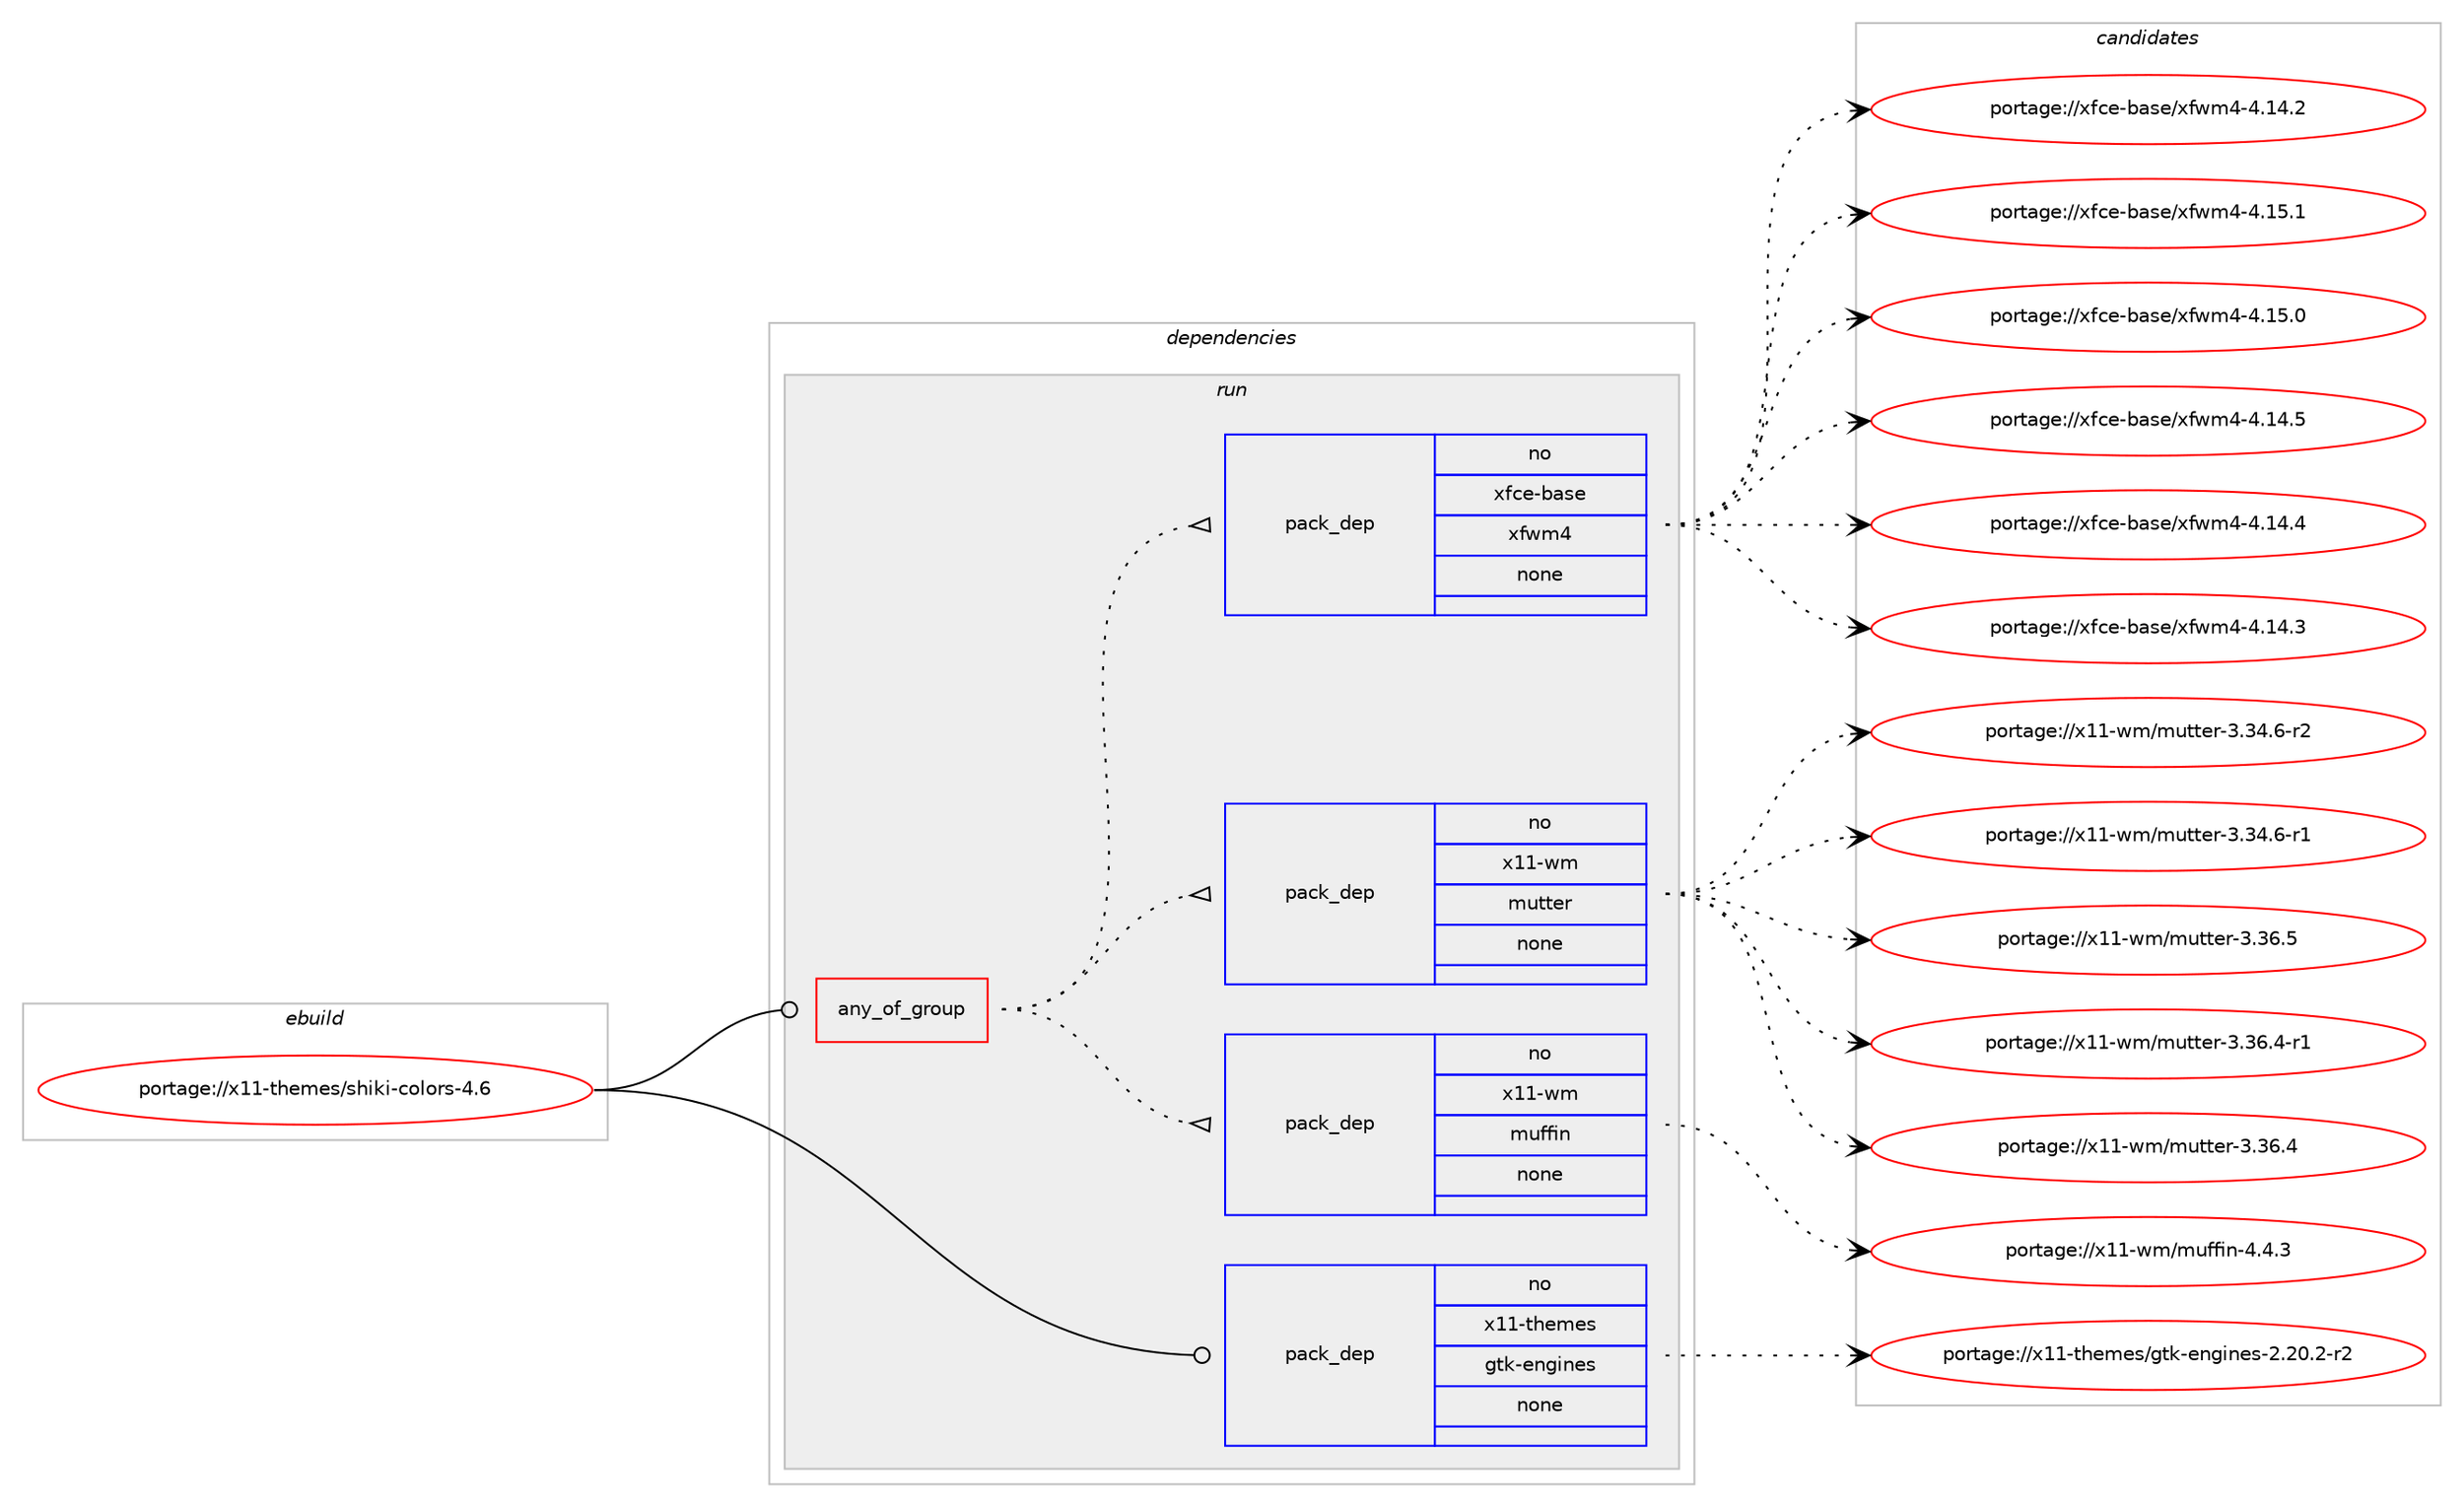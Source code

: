 digraph prolog {

# *************
# Graph options
# *************

newrank=true;
concentrate=true;
compound=true;
graph [rankdir=LR,fontname=Helvetica,fontsize=10,ranksep=1.5];#, ranksep=2.5, nodesep=0.2];
edge  [arrowhead=vee];
node  [fontname=Helvetica,fontsize=10];

# **********
# The ebuild
# **********

subgraph cluster_leftcol {
color=gray;
rank=same;
label=<<i>ebuild</i>>;
id [label="portage://x11-themes/shiki-colors-4.6", color=red, width=4, href="../x11-themes/shiki-colors-4.6.svg"];
}

# ****************
# The dependencies
# ****************

subgraph cluster_midcol {
color=gray;
label=<<i>dependencies</i>>;
subgraph cluster_compile {
fillcolor="#eeeeee";
style=filled;
label=<<i>compile</i>>;
}
subgraph cluster_compileandrun {
fillcolor="#eeeeee";
style=filled;
label=<<i>compile and run</i>>;
}
subgraph cluster_run {
fillcolor="#eeeeee";
style=filled;
label=<<i>run</i>>;
subgraph any6 {
dependency551 [label=<<TABLE BORDER="0" CELLBORDER="1" CELLSPACING="0" CELLPADDING="4"><TR><TD CELLPADDING="10">any_of_group</TD></TR></TABLE>>, shape=none, color=red];subgraph pack453 {
dependency552 [label=<<TABLE BORDER="0" CELLBORDER="1" CELLSPACING="0" CELLPADDING="4" WIDTH="220"><TR><TD ROWSPAN="6" CELLPADDING="30">pack_dep</TD></TR><TR><TD WIDTH="110">no</TD></TR><TR><TD>x11-wm</TD></TR><TR><TD>muffin</TD></TR><TR><TD>none</TD></TR><TR><TD></TD></TR></TABLE>>, shape=none, color=blue];
}
dependency551:e -> dependency552:w [weight=20,style="dotted",arrowhead="oinv"];
subgraph pack454 {
dependency553 [label=<<TABLE BORDER="0" CELLBORDER="1" CELLSPACING="0" CELLPADDING="4" WIDTH="220"><TR><TD ROWSPAN="6" CELLPADDING="30">pack_dep</TD></TR><TR><TD WIDTH="110">no</TD></TR><TR><TD>x11-wm</TD></TR><TR><TD>mutter</TD></TR><TR><TD>none</TD></TR><TR><TD></TD></TR></TABLE>>, shape=none, color=blue];
}
dependency551:e -> dependency553:w [weight=20,style="dotted",arrowhead="oinv"];
subgraph pack455 {
dependency554 [label=<<TABLE BORDER="0" CELLBORDER="1" CELLSPACING="0" CELLPADDING="4" WIDTH="220"><TR><TD ROWSPAN="6" CELLPADDING="30">pack_dep</TD></TR><TR><TD WIDTH="110">no</TD></TR><TR><TD>xfce-base</TD></TR><TR><TD>xfwm4</TD></TR><TR><TD>none</TD></TR><TR><TD></TD></TR></TABLE>>, shape=none, color=blue];
}
dependency551:e -> dependency554:w [weight=20,style="dotted",arrowhead="oinv"];
}
id:e -> dependency551:w [weight=20,style="solid",arrowhead="odot"];
subgraph pack456 {
dependency555 [label=<<TABLE BORDER="0" CELLBORDER="1" CELLSPACING="0" CELLPADDING="4" WIDTH="220"><TR><TD ROWSPAN="6" CELLPADDING="30">pack_dep</TD></TR><TR><TD WIDTH="110">no</TD></TR><TR><TD>x11-themes</TD></TR><TR><TD>gtk-engines</TD></TR><TR><TD>none</TD></TR><TR><TD></TD></TR></TABLE>>, shape=none, color=blue];
}
id:e -> dependency555:w [weight=20,style="solid",arrowhead="odot"];
}
}

# **************
# The candidates
# **************

subgraph cluster_choices {
rank=same;
color=gray;
label=<<i>candidates</i>>;

subgraph choice453 {
color=black;
nodesep=1;
choice12049494511910947109117102102105110455246524651 [label="portage://x11-wm/muffin-4.4.3", color=red, width=4,href="../x11-wm/muffin-4.4.3.svg"];
dependency552:e -> choice12049494511910947109117102102105110455246524651:w [style=dotted,weight="100"];
}
subgraph choice454 {
color=black;
nodesep=1;
choice1204949451191094710911711611610111445514651544653 [label="portage://x11-wm/mutter-3.36.5", color=red, width=4,href="../x11-wm/mutter-3.36.5.svg"];
choice12049494511910947109117116116101114455146515446524511449 [label="portage://x11-wm/mutter-3.36.4-r1", color=red, width=4,href="../x11-wm/mutter-3.36.4-r1.svg"];
choice1204949451191094710911711611610111445514651544652 [label="portage://x11-wm/mutter-3.36.4", color=red, width=4,href="../x11-wm/mutter-3.36.4.svg"];
choice12049494511910947109117116116101114455146515246544511450 [label="portage://x11-wm/mutter-3.34.6-r2", color=red, width=4,href="../x11-wm/mutter-3.34.6-r2.svg"];
choice12049494511910947109117116116101114455146515246544511449 [label="portage://x11-wm/mutter-3.34.6-r1", color=red, width=4,href="../x11-wm/mutter-3.34.6-r1.svg"];
dependency553:e -> choice1204949451191094710911711611610111445514651544653:w [style=dotted,weight="100"];
dependency553:e -> choice12049494511910947109117116116101114455146515446524511449:w [style=dotted,weight="100"];
dependency553:e -> choice1204949451191094710911711611610111445514651544652:w [style=dotted,weight="100"];
dependency553:e -> choice12049494511910947109117116116101114455146515246544511450:w [style=dotted,weight="100"];
dependency553:e -> choice12049494511910947109117116116101114455146515246544511449:w [style=dotted,weight="100"];
}
subgraph choice455 {
color=black;
nodesep=1;
choice12010299101459897115101471201021191095245524649534649 [label="portage://xfce-base/xfwm4-4.15.1", color=red, width=4,href="../xfce-base/xfwm4-4.15.1.svg"];
choice12010299101459897115101471201021191095245524649534648 [label="portage://xfce-base/xfwm4-4.15.0", color=red, width=4,href="../xfce-base/xfwm4-4.15.0.svg"];
choice12010299101459897115101471201021191095245524649524653 [label="portage://xfce-base/xfwm4-4.14.5", color=red, width=4,href="../xfce-base/xfwm4-4.14.5.svg"];
choice12010299101459897115101471201021191095245524649524652 [label="portage://xfce-base/xfwm4-4.14.4", color=red, width=4,href="../xfce-base/xfwm4-4.14.4.svg"];
choice12010299101459897115101471201021191095245524649524651 [label="portage://xfce-base/xfwm4-4.14.3", color=red, width=4,href="../xfce-base/xfwm4-4.14.3.svg"];
choice12010299101459897115101471201021191095245524649524650 [label="portage://xfce-base/xfwm4-4.14.2", color=red, width=4,href="../xfce-base/xfwm4-4.14.2.svg"];
dependency554:e -> choice12010299101459897115101471201021191095245524649534649:w [style=dotted,weight="100"];
dependency554:e -> choice12010299101459897115101471201021191095245524649534648:w [style=dotted,weight="100"];
dependency554:e -> choice12010299101459897115101471201021191095245524649524653:w [style=dotted,weight="100"];
dependency554:e -> choice12010299101459897115101471201021191095245524649524652:w [style=dotted,weight="100"];
dependency554:e -> choice12010299101459897115101471201021191095245524649524651:w [style=dotted,weight="100"];
dependency554:e -> choice12010299101459897115101471201021191095245524649524650:w [style=dotted,weight="100"];
}
subgraph choice456 {
color=black;
nodesep=1;
choice1204949451161041011091011154710311610745101110103105110101115455046504846504511450 [label="portage://x11-themes/gtk-engines-2.20.2-r2", color=red, width=4,href="../x11-themes/gtk-engines-2.20.2-r2.svg"];
dependency555:e -> choice1204949451161041011091011154710311610745101110103105110101115455046504846504511450:w [style=dotted,weight="100"];
}
}

}
